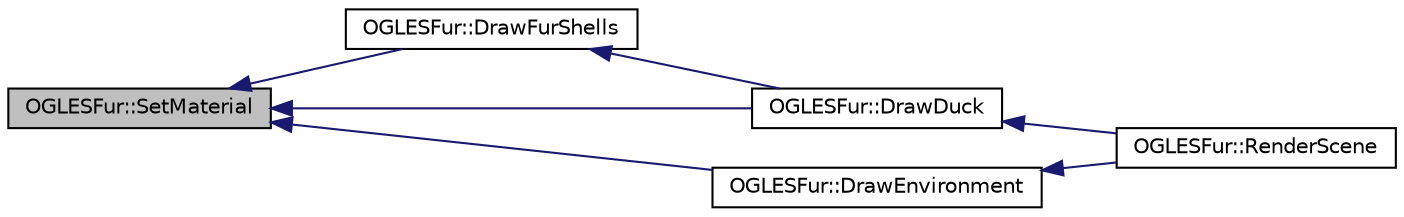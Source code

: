digraph "OGLESFur::SetMaterial"
{
  edge [fontname="Helvetica",fontsize="10",labelfontname="Helvetica",labelfontsize="10"];
  node [fontname="Helvetica",fontsize="10",shape=record];
  rankdir="LR";
  Node1 [label="OGLESFur::SetMaterial",height=0.2,width=0.4,color="black", fillcolor="grey75", style="filled", fontcolor="black"];
  Node1 -> Node2 [dir="back",color="midnightblue",fontsize="10",style="solid",fontname="Helvetica"];
  Node2 [label="OGLESFur::DrawFurShells",height=0.2,width=0.4,color="black", fillcolor="white", style="filled",URL="$class_o_g_l_e_s_fur.html#a3c910403d7862c7b1bc482040f0a0a27"];
  Node2 -> Node3 [dir="back",color="midnightblue",fontsize="10",style="solid",fontname="Helvetica"];
  Node3 [label="OGLESFur::DrawDuck",height=0.2,width=0.4,color="black", fillcolor="white", style="filled",URL="$class_o_g_l_e_s_fur.html#ae3186031e85335ac1f8c4840f5bb23d6"];
  Node3 -> Node4 [dir="back",color="midnightblue",fontsize="10",style="solid",fontname="Helvetica"];
  Node4 [label="OGLESFur::RenderScene",height=0.2,width=0.4,color="black", fillcolor="white", style="filled",URL="$class_o_g_l_e_s_fur.html#a48afd2a178887b797e9fc6a5948286d9"];
  Node1 -> Node5 [dir="back",color="midnightblue",fontsize="10",style="solid",fontname="Helvetica"];
  Node5 [label="OGLESFur::DrawEnvironment",height=0.2,width=0.4,color="black", fillcolor="white", style="filled",URL="$class_o_g_l_e_s_fur.html#a48af768f47cd432e331ebd07748b52e1"];
  Node5 -> Node4 [dir="back",color="midnightblue",fontsize="10",style="solid",fontname="Helvetica"];
  Node1 -> Node3 [dir="back",color="midnightblue",fontsize="10",style="solid",fontname="Helvetica"];
}
